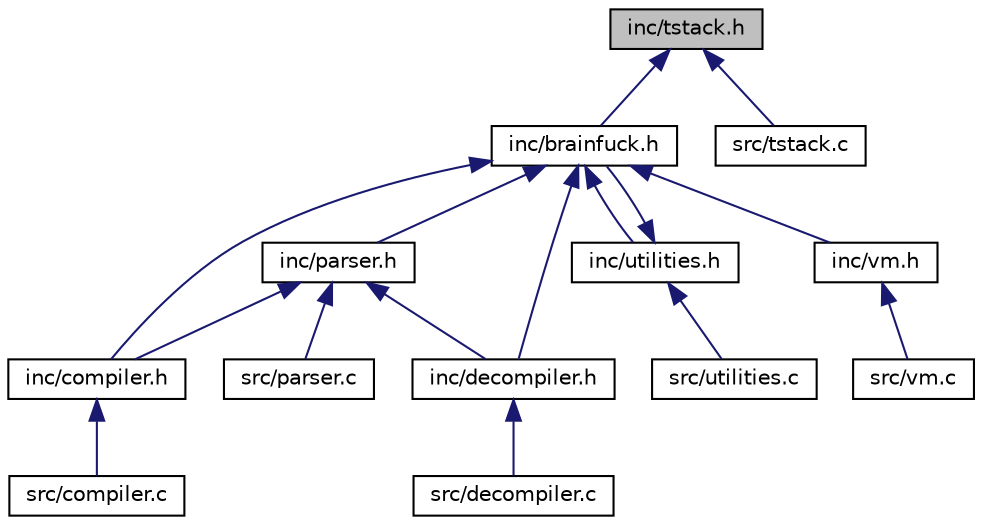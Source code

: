 digraph "inc/tstack.h"
{
 // LATEX_PDF_SIZE
  edge [fontname="Helvetica",fontsize="10",labelfontname="Helvetica",labelfontsize="10"];
  node [fontname="Helvetica",fontsize="10",shape=record];
  Node1 [label="inc/tstack.h",height=0.2,width=0.4,color="black", fillcolor="grey75", style="filled", fontcolor="black",tooltip="Module implémentant la structure de données 'Pile' avec un tableau."];
  Node1 -> Node2 [dir="back",color="midnightblue",fontsize="10",style="solid",fontname="Helvetica"];
  Node2 [label="inc/brainfuck.h",height=0.2,width=0.4,color="black", fillcolor="white", style="filled",URL="$brainfuck_8h.html",tooltip="En-tête de l'interpréteur Brainfuck."];
  Node2 -> Node3 [dir="back",color="midnightblue",fontsize="10",style="solid",fontname="Helvetica"];
  Node3 [label="inc/compiler.h",height=0.2,width=0.4,color="black", fillcolor="white", style="filled",URL="$compiler_8h.html",tooltip="Module implémentant la compilation de programmes Brainfuck."];
  Node3 -> Node4 [dir="back",color="midnightblue",fontsize="10",style="solid",fontname="Helvetica"];
  Node4 [label="src/compiler.c",height=0.2,width=0.4,color="black", fillcolor="white", style="filled",URL="$compiler_8c.html",tooltip="Module implémentant la compilation de programmes Brainfuck."];
  Node2 -> Node5 [dir="back",color="midnightblue",fontsize="10",style="solid",fontname="Helvetica"];
  Node5 [label="inc/decompiler.h",height=0.2,width=0.4,color="black", fillcolor="white", style="filled",URL="$decompiler_8h.html",tooltip="Module implémentant la décompilation de bytecode ou d'arbres de syntaxe abstraite de programmes Brain..."];
  Node5 -> Node6 [dir="back",color="midnightblue",fontsize="10",style="solid",fontname="Helvetica"];
  Node6 [label="src/decompiler.c",height=0.2,width=0.4,color="black", fillcolor="white", style="filled",URL="$decompiler_8c.html",tooltip="Module implémentant la décompilation de bytecode ou d'arbres de syntaxe abstraite de programmes Brain..."];
  Node2 -> Node7 [dir="back",color="midnightblue",fontsize="10",style="solid",fontname="Helvetica"];
  Node7 [label="inc/parser.h",height=0.2,width=0.4,color="black", fillcolor="white", style="filled",URL="$parser_8h.html",tooltip="Module implémentant des fonctions liées à l'analyseur."];
  Node7 -> Node3 [dir="back",color="midnightblue",fontsize="10",style="solid",fontname="Helvetica"];
  Node7 -> Node5 [dir="back",color="midnightblue",fontsize="10",style="solid",fontname="Helvetica"];
  Node7 -> Node8 [dir="back",color="midnightblue",fontsize="10",style="solid",fontname="Helvetica"];
  Node8 [label="src/parser.c",height=0.2,width=0.4,color="black", fillcolor="white", style="filled",URL="$parser_8c.html",tooltip="Module implémentant des fonctions liées à l'analyseur."];
  Node2 -> Node9 [dir="back",color="midnightblue",fontsize="10",style="solid",fontname="Helvetica"];
  Node9 [label="inc/utilities.h",height=0.2,width=0.4,color="black", fillcolor="white", style="filled",URL="$utilities_8h.html",tooltip="Module implémentant des fonctions utilitaires pour le programme."];
  Node9 -> Node2 [dir="back",color="midnightblue",fontsize="10",style="solid",fontname="Helvetica"];
  Node9 -> Node10 [dir="back",color="midnightblue",fontsize="10",style="solid",fontname="Helvetica"];
  Node10 [label="src/utilities.c",height=0.2,width=0.4,color="black", fillcolor="white", style="filled",URL="$utilities_8c.html",tooltip="Module implémentant des fonctions utilitaires pour le programme."];
  Node2 -> Node11 [dir="back",color="midnightblue",fontsize="10",style="solid",fontname="Helvetica"];
  Node11 [label="inc/vm.h",height=0.2,width=0.4,color="black", fillcolor="white", style="filled",URL="$vm_8h.html",tooltip="Module implémentant la machine virtuelle de l'interpréteur Brainfuck."];
  Node11 -> Node12 [dir="back",color="midnightblue",fontsize="10",style="solid",fontname="Helvetica"];
  Node12 [label="src/vm.c",height=0.2,width=0.4,color="black", fillcolor="white", style="filled",URL="$vm_8c.html",tooltip="Module implémentant la machine virtuelle de l'interpréteur Brainfuck."];
  Node1 -> Node13 [dir="back",color="midnightblue",fontsize="10",style="solid",fontname="Helvetica"];
  Node13 [label="src/tstack.c",height=0.2,width=0.4,color="black", fillcolor="white", style="filled",URL="$tstack_8c.html",tooltip="Module implémentant la structure de données 'Pile' avec un tableau."];
}
